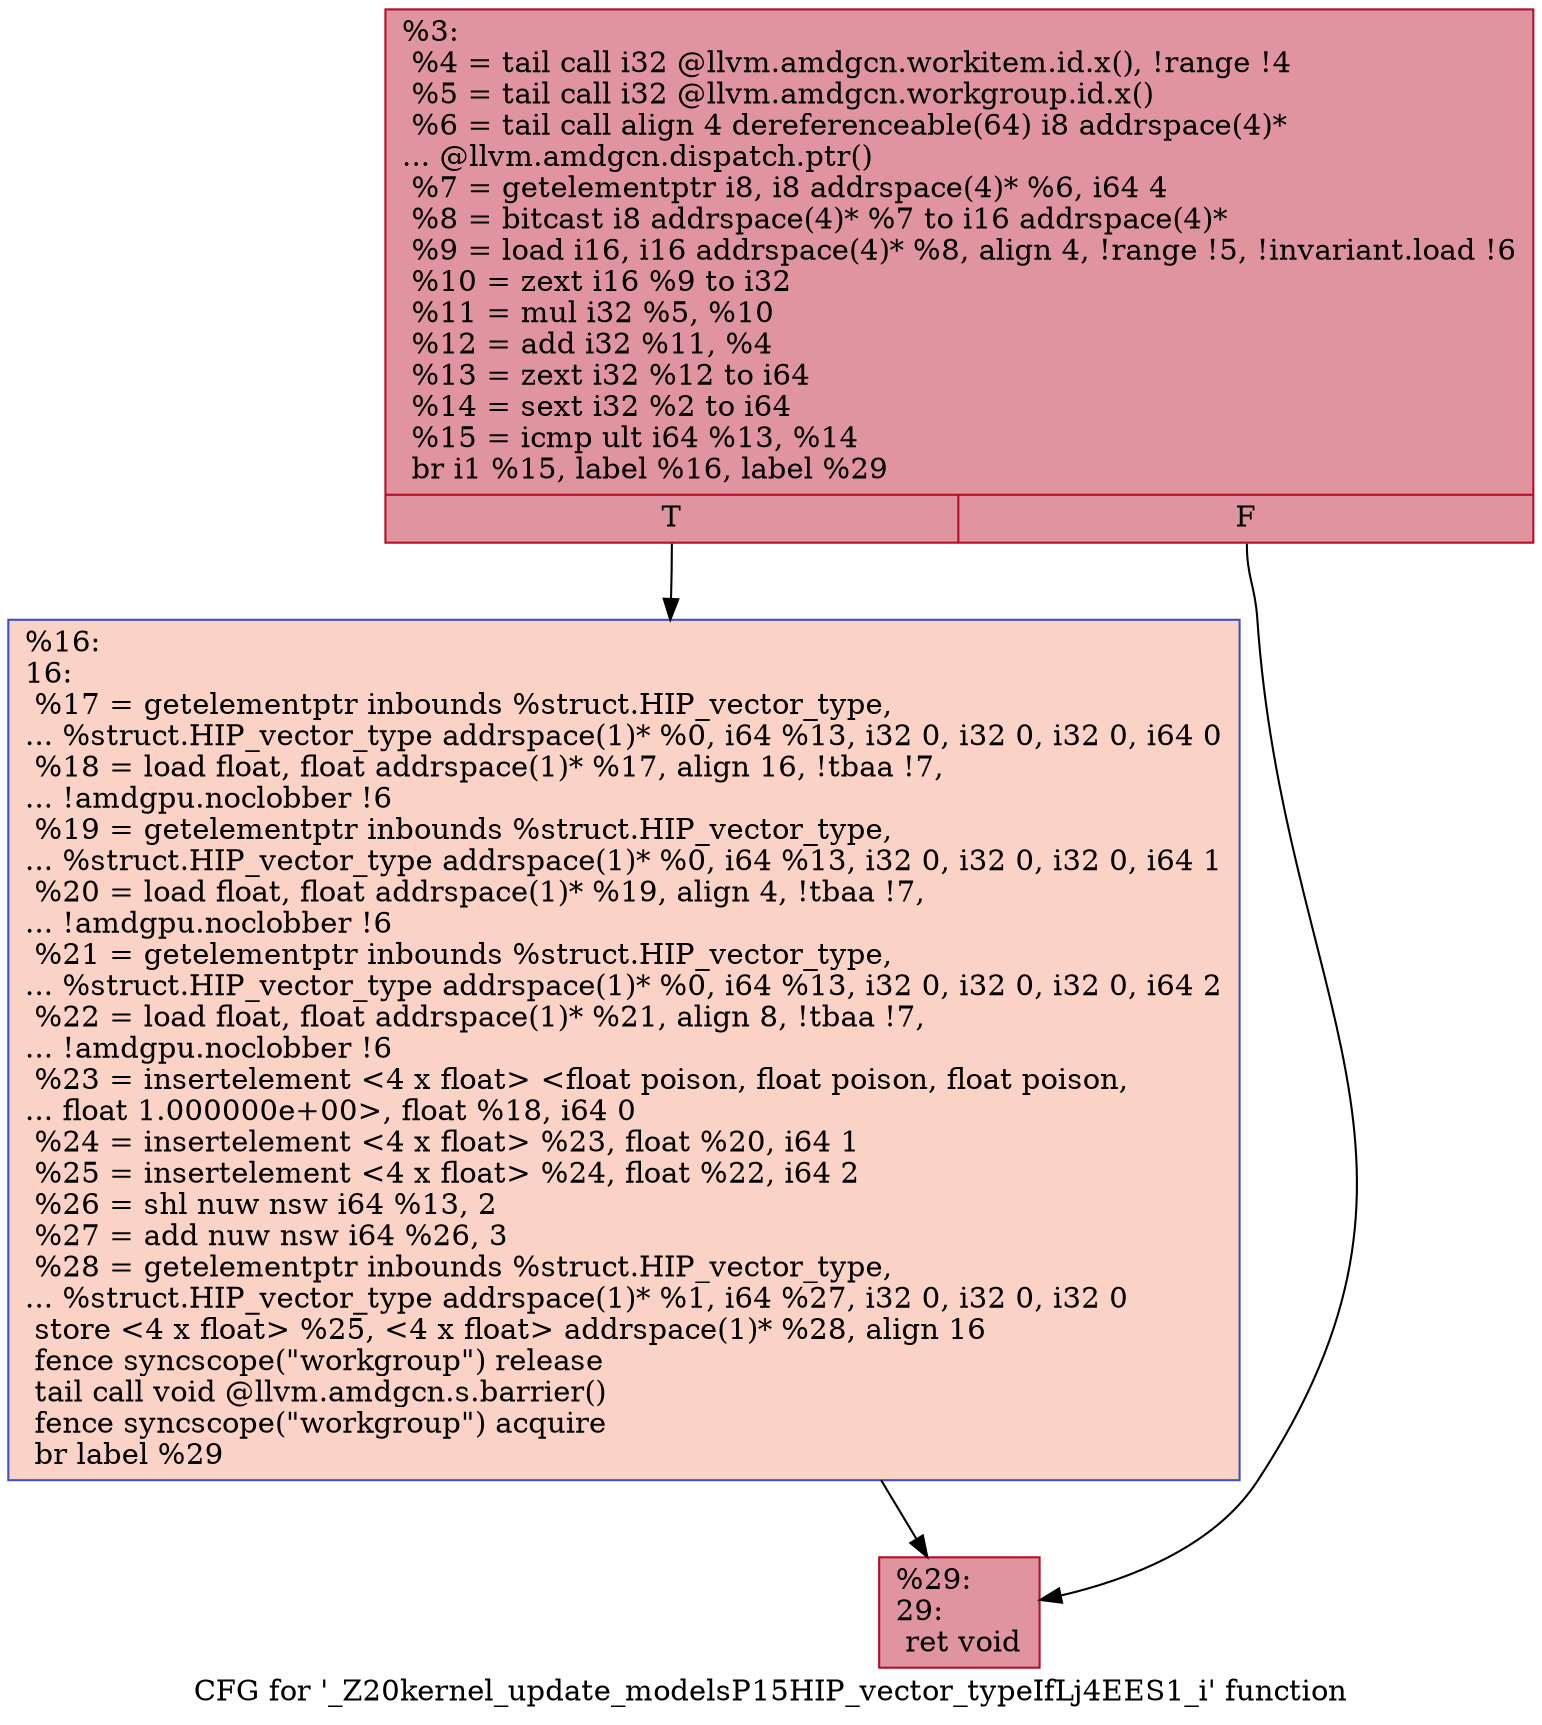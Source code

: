 digraph "CFG for '_Z20kernel_update_modelsP15HIP_vector_typeIfLj4EES1_i' function" {
	label="CFG for '_Z20kernel_update_modelsP15HIP_vector_typeIfLj4EES1_i' function";

	Node0x501be20 [shape=record,color="#b70d28ff", style=filled, fillcolor="#b70d2870",label="{%3:\l  %4 = tail call i32 @llvm.amdgcn.workitem.id.x(), !range !4\l  %5 = tail call i32 @llvm.amdgcn.workgroup.id.x()\l  %6 = tail call align 4 dereferenceable(64) i8 addrspace(4)*\l... @llvm.amdgcn.dispatch.ptr()\l  %7 = getelementptr i8, i8 addrspace(4)* %6, i64 4\l  %8 = bitcast i8 addrspace(4)* %7 to i16 addrspace(4)*\l  %9 = load i16, i16 addrspace(4)* %8, align 4, !range !5, !invariant.load !6\l  %10 = zext i16 %9 to i32\l  %11 = mul i32 %5, %10\l  %12 = add i32 %11, %4\l  %13 = zext i32 %12 to i64\l  %14 = sext i32 %2 to i64\l  %15 = icmp ult i64 %13, %14\l  br i1 %15, label %16, label %29\l|{<s0>T|<s1>F}}"];
	Node0x501be20:s0 -> Node0x501ddd0;
	Node0x501be20:s1 -> Node0x501de60;
	Node0x501ddd0 [shape=record,color="#3d50c3ff", style=filled, fillcolor="#f59c7d70",label="{%16:\l16:                                               \l  %17 = getelementptr inbounds %struct.HIP_vector_type,\l... %struct.HIP_vector_type addrspace(1)* %0, i64 %13, i32 0, i32 0, i32 0, i64 0\l  %18 = load float, float addrspace(1)* %17, align 16, !tbaa !7,\l... !amdgpu.noclobber !6\l  %19 = getelementptr inbounds %struct.HIP_vector_type,\l... %struct.HIP_vector_type addrspace(1)* %0, i64 %13, i32 0, i32 0, i32 0, i64 1\l  %20 = load float, float addrspace(1)* %19, align 4, !tbaa !7,\l... !amdgpu.noclobber !6\l  %21 = getelementptr inbounds %struct.HIP_vector_type,\l... %struct.HIP_vector_type addrspace(1)* %0, i64 %13, i32 0, i32 0, i32 0, i64 2\l  %22 = load float, float addrspace(1)* %21, align 8, !tbaa !7,\l... !amdgpu.noclobber !6\l  %23 = insertelement \<4 x float\> \<float poison, float poison, float poison,\l... float 1.000000e+00\>, float %18, i64 0\l  %24 = insertelement \<4 x float\> %23, float %20, i64 1\l  %25 = insertelement \<4 x float\> %24, float %22, i64 2\l  %26 = shl nuw nsw i64 %13, 2\l  %27 = add nuw nsw i64 %26, 3\l  %28 = getelementptr inbounds %struct.HIP_vector_type,\l... %struct.HIP_vector_type addrspace(1)* %1, i64 %27, i32 0, i32 0, i32 0\l  store \<4 x float\> %25, \<4 x float\> addrspace(1)* %28, align 16\l  fence syncscope(\"workgroup\") release\l  tail call void @llvm.amdgcn.s.barrier()\l  fence syncscope(\"workgroup\") acquire\l  br label %29\l}"];
	Node0x501ddd0 -> Node0x501de60;
	Node0x501de60 [shape=record,color="#b70d28ff", style=filled, fillcolor="#b70d2870",label="{%29:\l29:                                               \l  ret void\l}"];
}
